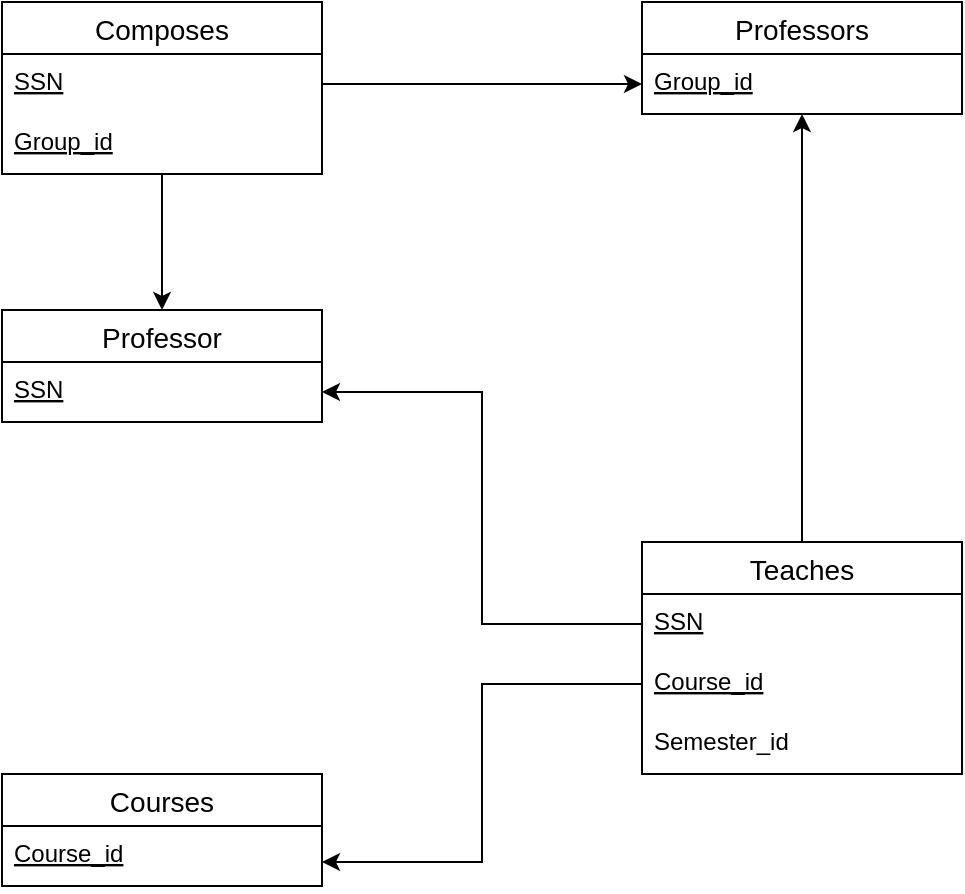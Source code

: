 <mxfile version="14.3.0" type="device"><diagram id="7gHZCulY_2h_IhzDGkVt" name="Page-1"><mxGraphModel dx="702" dy="1930" grid="1" gridSize="10" guides="1" tooltips="1" connect="1" arrows="1" fold="1" page="1" pageScale="1" pageWidth="827" pageHeight="1169" math="0" shadow="0"><root><mxCell id="0"/><mxCell id="1" parent="0"/><mxCell id="CER_E4RaCp7T312t4aDD-10" style="edgeStyle=orthogonalEdgeStyle;rounded=0;orthogonalLoop=1;jettySize=auto;html=1;" edge="1" parent="1" source="licQdxjl4XCmrusDt7XA-1" target="CER_E4RaCp7T312t4aDD-5"><mxGeometry relative="1" as="geometry"/></mxCell><mxCell id="licQdxjl4XCmrusDt7XA-1" value="Teaches" style="swimlane;fontStyle=0;childLayout=stackLayout;horizontal=1;startSize=26;horizontalStack=0;resizeParent=1;resizeParentMax=0;resizeLast=0;collapsible=1;marginBottom=0;align=center;fontSize=14;" parent="1" vertex="1"><mxGeometry x="460" y="230" width="160" height="116" as="geometry"/></mxCell><mxCell id="licQdxjl4XCmrusDt7XA-2" value="SSN" style="text;strokeColor=none;fillColor=none;spacingLeft=4;spacingRight=4;overflow=hidden;rotatable=0;points=[[0,0.5],[1,0.5]];portConstraint=eastwest;fontSize=12;fontStyle=4" parent="licQdxjl4XCmrusDt7XA-1" vertex="1"><mxGeometry y="26" width="160" height="30" as="geometry"/></mxCell><mxCell id="licQdxjl4XCmrusDt7XA-3" value="Course_id" style="text;strokeColor=none;fillColor=none;spacingLeft=4;spacingRight=4;overflow=hidden;rotatable=0;points=[[0,0.5],[1,0.5]];portConstraint=eastwest;fontSize=12;fontStyle=4" parent="licQdxjl4XCmrusDt7XA-1" vertex="1"><mxGeometry y="56" width="160" height="30" as="geometry"/></mxCell><mxCell id="licQdxjl4XCmrusDt7XA-4" value="Semester_id" style="text;strokeColor=none;fillColor=none;spacingLeft=4;spacingRight=4;overflow=hidden;rotatable=0;points=[[0,0.5],[1,0.5]];portConstraint=eastwest;fontSize=12;" parent="licQdxjl4XCmrusDt7XA-1" vertex="1"><mxGeometry y="86" width="160" height="30" as="geometry"/></mxCell><mxCell id="licQdxjl4XCmrusDt7XA-5" value="Courses" style="swimlane;fontStyle=0;childLayout=stackLayout;horizontal=1;startSize=26;horizontalStack=0;resizeParent=1;resizeParentMax=0;resizeLast=0;collapsible=1;marginBottom=0;align=center;fontSize=14;" parent="1" vertex="1"><mxGeometry x="140" y="346" width="160" height="56" as="geometry"/></mxCell><mxCell id="licQdxjl4XCmrusDt7XA-6" value="Course_id" style="text;strokeColor=none;fillColor=none;spacingLeft=4;spacingRight=4;overflow=hidden;rotatable=0;points=[[0,0.5],[1,0.5]];portConstraint=eastwest;fontSize=12;fontStyle=4" parent="licQdxjl4XCmrusDt7XA-5" vertex="1"><mxGeometry y="26" width="160" height="30" as="geometry"/></mxCell><mxCell id="licQdxjl4XCmrusDt7XA-7" value="Professor" style="swimlane;fontStyle=0;childLayout=stackLayout;horizontal=1;startSize=26;horizontalStack=0;resizeParent=1;resizeParentMax=0;resizeLast=0;collapsible=1;marginBottom=0;align=center;fontSize=14;" parent="1" vertex="1"><mxGeometry x="140" y="114" width="160" height="56" as="geometry"/></mxCell><mxCell id="licQdxjl4XCmrusDt7XA-8" value="SSN" style="text;strokeColor=none;fillColor=none;spacingLeft=4;spacingRight=4;overflow=hidden;rotatable=0;points=[[0,0.5],[1,0.5]];portConstraint=eastwest;fontSize=12;fontStyle=4" parent="licQdxjl4XCmrusDt7XA-7" vertex="1"><mxGeometry y="26" width="160" height="30" as="geometry"/></mxCell><mxCell id="licQdxjl4XCmrusDt7XA-9" style="edgeStyle=orthogonalEdgeStyle;rounded=0;orthogonalLoop=1;jettySize=auto;html=1;exitX=0;exitY=0.5;exitDx=0;exitDy=0;" parent="1" source="licQdxjl4XCmrusDt7XA-2" target="licQdxjl4XCmrusDt7XA-8" edge="1"><mxGeometry relative="1" as="geometry"/></mxCell><mxCell id="licQdxjl4XCmrusDt7XA-10" style="edgeStyle=orthogonalEdgeStyle;rounded=0;orthogonalLoop=1;jettySize=auto;html=1;exitX=0;exitY=0.5;exitDx=0;exitDy=0;" parent="1" source="licQdxjl4XCmrusDt7XA-3" target="licQdxjl4XCmrusDt7XA-5" edge="1"><mxGeometry relative="1" as="geometry"><Array as="points"><mxPoint x="380" y="301"/><mxPoint x="380" y="390"/></Array></mxGeometry></mxCell><mxCell id="CER_E4RaCp7T312t4aDD-11" style="edgeStyle=orthogonalEdgeStyle;rounded=0;orthogonalLoop=1;jettySize=auto;html=1;entryX=0.5;entryY=0;entryDx=0;entryDy=0;" edge="1" parent="1" source="CER_E4RaCp7T312t4aDD-1" target="licQdxjl4XCmrusDt7XA-7"><mxGeometry relative="1" as="geometry"/></mxCell><mxCell id="CER_E4RaCp7T312t4aDD-1" value="Composes" style="swimlane;fontStyle=0;childLayout=stackLayout;horizontal=1;startSize=26;horizontalStack=0;resizeParent=1;resizeParentMax=0;resizeLast=0;collapsible=1;marginBottom=0;align=center;fontSize=14;" vertex="1" parent="1"><mxGeometry x="140" y="-40" width="160" height="86" as="geometry"/></mxCell><mxCell id="CER_E4RaCp7T312t4aDD-2" value="SSN" style="text;strokeColor=none;fillColor=none;spacingLeft=4;spacingRight=4;overflow=hidden;rotatable=0;points=[[0,0.5],[1,0.5]];portConstraint=eastwest;fontSize=12;fontStyle=4" vertex="1" parent="CER_E4RaCp7T312t4aDD-1"><mxGeometry y="26" width="160" height="30" as="geometry"/></mxCell><mxCell id="CER_E4RaCp7T312t4aDD-3" value="Group_id" style="text;strokeColor=none;fillColor=none;spacingLeft=4;spacingRight=4;overflow=hidden;rotatable=0;points=[[0,0.5],[1,0.5]];portConstraint=eastwest;fontSize=12;fontStyle=4" vertex="1" parent="CER_E4RaCp7T312t4aDD-1"><mxGeometry y="56" width="160" height="30" as="geometry"/></mxCell><mxCell id="CER_E4RaCp7T312t4aDD-5" value="Professors" style="swimlane;fontStyle=0;childLayout=stackLayout;horizontal=1;startSize=26;horizontalStack=0;resizeParent=1;resizeParentMax=0;resizeLast=0;collapsible=1;marginBottom=0;align=center;fontSize=14;" vertex="1" parent="1"><mxGeometry x="460" y="-40" width="160" height="56" as="geometry"/></mxCell><mxCell id="CER_E4RaCp7T312t4aDD-6" value="Group_id" style="text;strokeColor=none;fillColor=none;spacingLeft=4;spacingRight=4;overflow=hidden;rotatable=0;points=[[0,0.5],[1,0.5]];portConstraint=eastwest;fontSize=12;fontStyle=4" vertex="1" parent="CER_E4RaCp7T312t4aDD-5"><mxGeometry y="26" width="160" height="30" as="geometry"/></mxCell><mxCell id="CER_E4RaCp7T312t4aDD-7" style="edgeStyle=orthogonalEdgeStyle;rounded=0;orthogonalLoop=1;jettySize=auto;html=1;entryX=0;entryY=0.5;entryDx=0;entryDy=0;" edge="1" parent="1" source="CER_E4RaCp7T312t4aDD-2" target="CER_E4RaCp7T312t4aDD-6"><mxGeometry relative="1" as="geometry"/></mxCell></root></mxGraphModel></diagram></mxfile>